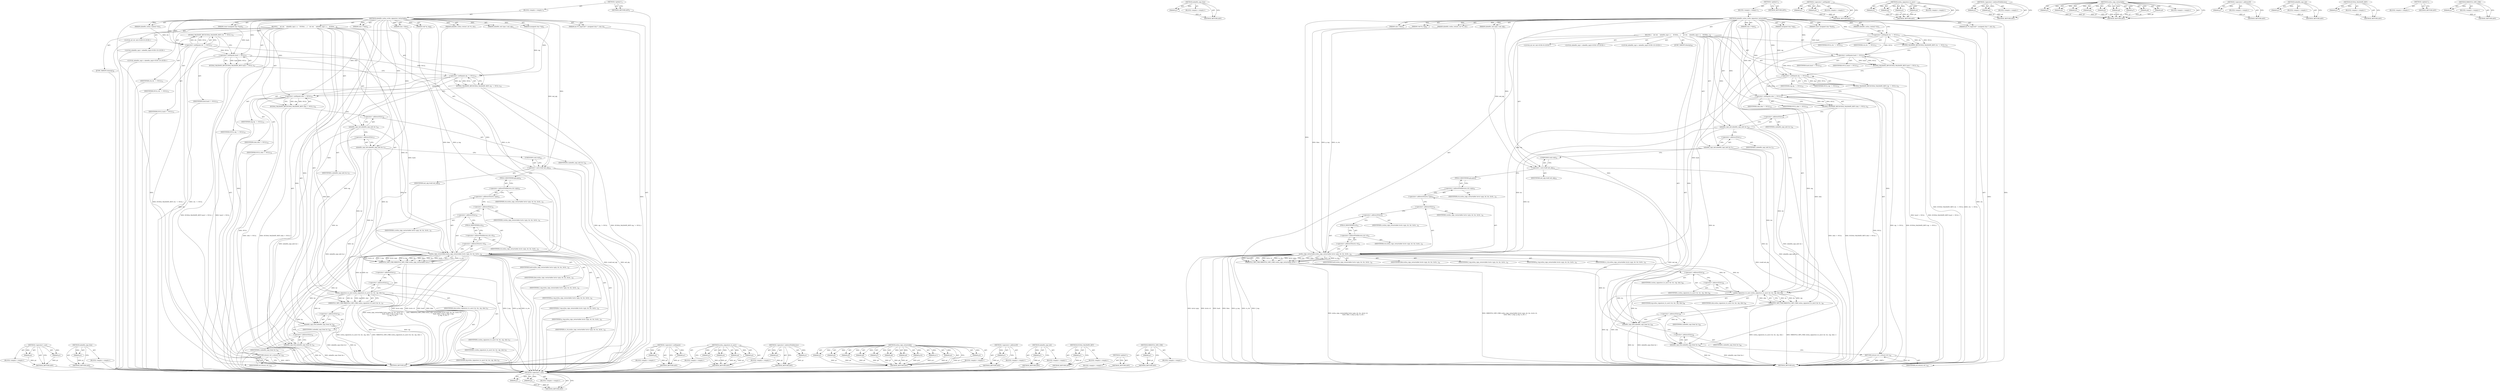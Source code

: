 digraph "MBEDTLS_MPI_CHK" {
vulnerable_133 [label=<(METHOD,&lt;operator&gt;.cast)>];
vulnerable_134 [label=<(PARAM,p1)>];
vulnerable_135 [label=<(PARAM,p2)>];
vulnerable_136 [label=<(BLOCK,&lt;empty&gt;,&lt;empty&gt;)>];
vulnerable_137 [label=<(METHOD_RETURN,ANY)>];
vulnerable_166 [label=<(METHOD,mbedtls_mpi_free)>];
vulnerable_167 [label=<(PARAM,p1)>];
vulnerable_168 [label=<(BLOCK,&lt;empty&gt;,&lt;empty&gt;)>];
vulnerable_169 [label=<(METHOD_RETURN,ANY)>];
vulnerable_6 [label=<(METHOD,&lt;global&gt;)<SUB>1</SUB>>];
vulnerable_7 [label=<(BLOCK,&lt;empty&gt;,&lt;empty&gt;)<SUB>1</SUB>>];
vulnerable_8 [label=<(METHOD,mbedtls_ecdsa_write_signature_restartable)<SUB>1</SUB>>];
vulnerable_9 [label=<(PARAM,mbedtls_ecdsa_context *ctx)<SUB>1</SUB>>];
vulnerable_10 [label=<(PARAM,mbedtls_md_type_t md_alg)<SUB>2</SUB>>];
vulnerable_11 [label=<(PARAM,const unsigned char *hash)<SUB>3</SUB>>];
vulnerable_12 [label=<(PARAM,size_t hlen)<SUB>3</SUB>>];
vulnerable_13 [label=<(PARAM,unsigned char *sig)<SUB>4</SUB>>];
vulnerable_14 [label=<(PARAM,size_t *slen)<SUB>4</SUB>>];
vulnerable_15 [label=<(PARAM,int (*f_rng)(void *, unsigned char *, size_t))<SUB>5</SUB>>];
vulnerable_16 [label=<(PARAM,void *p_rng)<SUB>6</SUB>>];
vulnerable_17 [label=<(PARAM,mbedtls_ecdsa_restart_ctx *rs_ctx)<SUB>7</SUB>>];
vulnerable_18 [label=<(BLOCK,{
    int ret;
    mbedtls_mpi r, s;
    ECDSA_...,{
    int ret;
    mbedtls_mpi r, s;
    ECDSA_...)<SUB>8</SUB>>];
vulnerable_19 [label="<(LOCAL,int ret: int)<SUB>9</SUB>>"];
vulnerable_20 [label="<(LOCAL,mbedtls_mpi r: mbedtls_mpi)<SUB>10</SUB>>"];
vulnerable_21 [label="<(LOCAL,mbedtls_mpi s: mbedtls_mpi)<SUB>10</SUB>>"];
vulnerable_22 [label=<(ECDSA_VALIDATE_RET,ECDSA_VALIDATE_RET( ctx  != NULL ))<SUB>11</SUB>>];
vulnerable_23 [label=<(&lt;operator&gt;.notEquals,ctx  != NULL)<SUB>11</SUB>>];
vulnerable_24 [label=<(IDENTIFIER,ctx,ctx  != NULL)<SUB>11</SUB>>];
vulnerable_25 [label=<(IDENTIFIER,NULL,ctx  != NULL)<SUB>11</SUB>>];
vulnerable_26 [label=<(ECDSA_VALIDATE_RET,ECDSA_VALIDATE_RET( hash != NULL ))<SUB>12</SUB>>];
vulnerable_27 [label=<(&lt;operator&gt;.notEquals,hash != NULL)<SUB>12</SUB>>];
vulnerable_28 [label=<(IDENTIFIER,hash,hash != NULL)<SUB>12</SUB>>];
vulnerable_29 [label=<(IDENTIFIER,NULL,hash != NULL)<SUB>12</SUB>>];
vulnerable_30 [label=<(ECDSA_VALIDATE_RET,ECDSA_VALIDATE_RET( sig  != NULL ))<SUB>13</SUB>>];
vulnerable_31 [label=<(&lt;operator&gt;.notEquals,sig  != NULL)<SUB>13</SUB>>];
vulnerable_32 [label=<(IDENTIFIER,sig,sig  != NULL)<SUB>13</SUB>>];
vulnerable_33 [label=<(IDENTIFIER,NULL,sig  != NULL)<SUB>13</SUB>>];
vulnerable_34 [label=<(ECDSA_VALIDATE_RET,ECDSA_VALIDATE_RET( slen != NULL ))<SUB>14</SUB>>];
vulnerable_35 [label=<(&lt;operator&gt;.notEquals,slen != NULL)<SUB>14</SUB>>];
vulnerable_36 [label=<(IDENTIFIER,slen,slen != NULL)<SUB>14</SUB>>];
vulnerable_37 [label=<(IDENTIFIER,NULL,slen != NULL)<SUB>14</SUB>>];
vulnerable_38 [label=<(mbedtls_mpi_init,mbedtls_mpi_init( &amp;r ))<SUB>16</SUB>>];
vulnerable_39 [label=<(&lt;operator&gt;.addressOf,&amp;r)<SUB>16</SUB>>];
vulnerable_40 [label=<(IDENTIFIER,r,mbedtls_mpi_init( &amp;r ))<SUB>16</SUB>>];
vulnerable_41 [label=<(mbedtls_mpi_init,mbedtls_mpi_init( &amp;s ))<SUB>17</SUB>>];
vulnerable_42 [label=<(&lt;operator&gt;.addressOf,&amp;s)<SUB>17</SUB>>];
vulnerable_43 [label=<(IDENTIFIER,s,mbedtls_mpi_init( &amp;s ))<SUB>17</SUB>>];
vulnerable_44 [label=<(&lt;operator&gt;.cast,(void) md_alg)<SUB>25</SUB>>];
vulnerable_45 [label=<(UNKNOWN,void,void)<SUB>25</SUB>>];
vulnerable_46 [label=<(IDENTIFIER,md_alg,(void) md_alg)<SUB>25</SUB>>];
vulnerable_47 [label=<(MBEDTLS_MPI_CHK,MBEDTLS_MPI_CHK( ecdsa_sign_restartable( &amp;ctx-&gt;...)<SUB>31</SUB>>];
vulnerable_48 [label=<(ecdsa_sign_restartable,ecdsa_sign_restartable( &amp;ctx-&gt;grp, &amp;r, &amp;s, &amp;ctx...)<SUB>31</SUB>>];
vulnerable_49 [label=<(&lt;operator&gt;.addressOf,&amp;ctx-&gt;grp)<SUB>31</SUB>>];
vulnerable_50 [label=<(&lt;operator&gt;.indirectFieldAccess,ctx-&gt;grp)<SUB>31</SUB>>];
vulnerable_51 [label=<(IDENTIFIER,ctx,ecdsa_sign_restartable( &amp;ctx-&gt;grp, &amp;r, &amp;s, &amp;ctx...)<SUB>31</SUB>>];
vulnerable_52 [label=<(FIELD_IDENTIFIER,grp,grp)<SUB>31</SUB>>];
vulnerable_53 [label=<(&lt;operator&gt;.addressOf,&amp;r)<SUB>31</SUB>>];
vulnerable_54 [label=<(IDENTIFIER,r,ecdsa_sign_restartable( &amp;ctx-&gt;grp, &amp;r, &amp;s, &amp;ctx...)<SUB>31</SUB>>];
vulnerable_55 [label=<(&lt;operator&gt;.addressOf,&amp;s)<SUB>31</SUB>>];
vulnerable_56 [label=<(IDENTIFIER,s,ecdsa_sign_restartable( &amp;ctx-&gt;grp, &amp;r, &amp;s, &amp;ctx...)<SUB>31</SUB>>];
vulnerable_57 [label=<(&lt;operator&gt;.addressOf,&amp;ctx-&gt;d)<SUB>31</SUB>>];
vulnerable_58 [label=<(&lt;operator&gt;.indirectFieldAccess,ctx-&gt;d)<SUB>31</SUB>>];
vulnerable_59 [label=<(IDENTIFIER,ctx,ecdsa_sign_restartable( &amp;ctx-&gt;grp, &amp;r, &amp;s, &amp;ctx...)<SUB>31</SUB>>];
vulnerable_60 [label=<(FIELD_IDENTIFIER,d,d)<SUB>31</SUB>>];
vulnerable_61 [label=<(IDENTIFIER,hash,ecdsa_sign_restartable( &amp;ctx-&gt;grp, &amp;r, &amp;s, &amp;ctx...)<SUB>32</SUB>>];
vulnerable_62 [label=<(IDENTIFIER,hlen,ecdsa_sign_restartable( &amp;ctx-&gt;grp, &amp;r, &amp;s, &amp;ctx...)<SUB>32</SUB>>];
vulnerable_63 [label=<(IDENTIFIER,f_rng,ecdsa_sign_restartable( &amp;ctx-&gt;grp, &amp;r, &amp;s, &amp;ctx...)<SUB>32</SUB>>];
vulnerable_64 [label=<(IDENTIFIER,p_rng,ecdsa_sign_restartable( &amp;ctx-&gt;grp, &amp;r, &amp;s, &amp;ctx...)<SUB>32</SUB>>];
vulnerable_65 [label=<(IDENTIFIER,rs_ctx,ecdsa_sign_restartable( &amp;ctx-&gt;grp, &amp;r, &amp;s, &amp;ctx...)<SUB>32</SUB>>];
vulnerable_66 [label=<(MBEDTLS_MPI_CHK,MBEDTLS_MPI_CHK( ecdsa_signature_to_asn1( &amp;r, &amp;...)<SUB>36</SUB>>];
vulnerable_67 [label=<(ecdsa_signature_to_asn1,ecdsa_signature_to_asn1( &amp;r, &amp;s, sig, slen ))<SUB>36</SUB>>];
vulnerable_68 [label=<(&lt;operator&gt;.addressOf,&amp;r)<SUB>36</SUB>>];
vulnerable_69 [label=<(IDENTIFIER,r,ecdsa_signature_to_asn1( &amp;r, &amp;s, sig, slen ))<SUB>36</SUB>>];
vulnerable_70 [label=<(&lt;operator&gt;.addressOf,&amp;s)<SUB>36</SUB>>];
vulnerable_71 [label=<(IDENTIFIER,s,ecdsa_signature_to_asn1( &amp;r, &amp;s, sig, slen ))<SUB>36</SUB>>];
vulnerable_72 [label=<(IDENTIFIER,sig,ecdsa_signature_to_asn1( &amp;r, &amp;s, sig, slen ))<SUB>36</SUB>>];
vulnerable_73 [label=<(IDENTIFIER,slen,ecdsa_signature_to_asn1( &amp;r, &amp;s, sig, slen ))<SUB>36</SUB>>];
vulnerable_74 [label=<(JUMP_TARGET,cleanup)<SUB>38</SUB>>];
vulnerable_75 [label=<(mbedtls_mpi_free,mbedtls_mpi_free( &amp;r ))<SUB>39</SUB>>];
vulnerable_76 [label=<(&lt;operator&gt;.addressOf,&amp;r)<SUB>39</SUB>>];
vulnerable_77 [label=<(IDENTIFIER,r,mbedtls_mpi_free( &amp;r ))<SUB>39</SUB>>];
vulnerable_78 [label=<(mbedtls_mpi_free,mbedtls_mpi_free( &amp;s ))<SUB>40</SUB>>];
vulnerable_79 [label=<(&lt;operator&gt;.addressOf,&amp;s)<SUB>40</SUB>>];
vulnerable_80 [label=<(IDENTIFIER,s,mbedtls_mpi_free( &amp;s ))<SUB>40</SUB>>];
vulnerable_81 [label=<(RETURN,return( ret );,return( ret );)<SUB>42</SUB>>];
vulnerable_82 [label=<(IDENTIFIER,ret,return( ret );)<SUB>42</SUB>>];
vulnerable_83 [label=<(METHOD_RETURN,int)<SUB>1</SUB>>];
vulnerable_85 [label=<(METHOD_RETURN,ANY)<SUB>1</SUB>>];
vulnerable_120 [label=<(METHOD,&lt;operator&gt;.notEquals)>];
vulnerable_121 [label=<(PARAM,p1)>];
vulnerable_122 [label=<(PARAM,p2)>];
vulnerable_123 [label=<(BLOCK,&lt;empty&gt;,&lt;empty&gt;)>];
vulnerable_124 [label=<(METHOD_RETURN,ANY)>];
vulnerable_159 [label=<(METHOD,ecdsa_signature_to_asn1)>];
vulnerable_160 [label=<(PARAM,p1)>];
vulnerable_161 [label=<(PARAM,p2)>];
vulnerable_162 [label=<(PARAM,p3)>];
vulnerable_163 [label=<(PARAM,p4)>];
vulnerable_164 [label=<(BLOCK,&lt;empty&gt;,&lt;empty&gt;)>];
vulnerable_165 [label=<(METHOD_RETURN,ANY)>];
vulnerable_154 [label=<(METHOD,&lt;operator&gt;.indirectFieldAccess)>];
vulnerable_155 [label=<(PARAM,p1)>];
vulnerable_156 [label=<(PARAM,p2)>];
vulnerable_157 [label=<(BLOCK,&lt;empty&gt;,&lt;empty&gt;)>];
vulnerable_158 [label=<(METHOD_RETURN,ANY)>];
vulnerable_142 [label=<(METHOD,ecdsa_sign_restartable)>];
vulnerable_143 [label=<(PARAM,p1)>];
vulnerable_144 [label=<(PARAM,p2)>];
vulnerable_145 [label=<(PARAM,p3)>];
vulnerable_146 [label=<(PARAM,p4)>];
vulnerable_147 [label=<(PARAM,p5)>];
vulnerable_148 [label=<(PARAM,p6)>];
vulnerable_149 [label=<(PARAM,p7)>];
vulnerable_150 [label=<(PARAM,p8)>];
vulnerable_151 [label=<(PARAM,p9)>];
vulnerable_152 [label=<(BLOCK,&lt;empty&gt;,&lt;empty&gt;)>];
vulnerable_153 [label=<(METHOD_RETURN,ANY)>];
vulnerable_129 [label=<(METHOD,&lt;operator&gt;.addressOf)>];
vulnerable_130 [label=<(PARAM,p1)>];
vulnerable_131 [label=<(BLOCK,&lt;empty&gt;,&lt;empty&gt;)>];
vulnerable_132 [label=<(METHOD_RETURN,ANY)>];
vulnerable_125 [label=<(METHOD,mbedtls_mpi_init)>];
vulnerable_126 [label=<(PARAM,p1)>];
vulnerable_127 [label=<(BLOCK,&lt;empty&gt;,&lt;empty&gt;)>];
vulnerable_128 [label=<(METHOD_RETURN,ANY)>];
vulnerable_116 [label=<(METHOD,ECDSA_VALIDATE_RET)>];
vulnerable_117 [label=<(PARAM,p1)>];
vulnerable_118 [label=<(BLOCK,&lt;empty&gt;,&lt;empty&gt;)>];
vulnerable_119 [label=<(METHOD_RETURN,ANY)>];
vulnerable_110 [label=<(METHOD,&lt;global&gt;)<SUB>1</SUB>>];
vulnerable_111 [label=<(BLOCK,&lt;empty&gt;,&lt;empty&gt;)>];
vulnerable_112 [label=<(METHOD_RETURN,ANY)>];
vulnerable_138 [label=<(METHOD,MBEDTLS_MPI_CHK)>];
vulnerable_139 [label=<(PARAM,p1)>];
vulnerable_140 [label=<(BLOCK,&lt;empty&gt;,&lt;empty&gt;)>];
vulnerable_141 [label=<(METHOD_RETURN,ANY)>];
fixed_135 [label=<(METHOD,&lt;operator&gt;.cast)>];
fixed_136 [label=<(PARAM,p1)>];
fixed_137 [label=<(PARAM,p2)>];
fixed_138 [label=<(BLOCK,&lt;empty&gt;,&lt;empty&gt;)>];
fixed_139 [label=<(METHOD_RETURN,ANY)>];
fixed_170 [label=<(METHOD,mbedtls_mpi_free)>];
fixed_171 [label=<(PARAM,p1)>];
fixed_172 [label=<(BLOCK,&lt;empty&gt;,&lt;empty&gt;)>];
fixed_173 [label=<(METHOD_RETURN,ANY)>];
fixed_6 [label=<(METHOD,&lt;global&gt;)<SUB>1</SUB>>];
fixed_7 [label=<(BLOCK,&lt;empty&gt;,&lt;empty&gt;)<SUB>1</SUB>>];
fixed_8 [label=<(METHOD,mbedtls_ecdsa_write_signature_restartable)<SUB>1</SUB>>];
fixed_9 [label=<(PARAM,mbedtls_ecdsa_context *ctx)<SUB>1</SUB>>];
fixed_10 [label=<(PARAM,mbedtls_md_type_t md_alg)<SUB>2</SUB>>];
fixed_11 [label=<(PARAM,const unsigned char *hash)<SUB>3</SUB>>];
fixed_12 [label=<(PARAM,size_t hlen)<SUB>3</SUB>>];
fixed_13 [label=<(PARAM,unsigned char *sig)<SUB>4</SUB>>];
fixed_14 [label=<(PARAM,size_t *slen)<SUB>4</SUB>>];
fixed_15 [label=<(PARAM,int (*f_rng)(void *, unsigned char *, size_t))<SUB>5</SUB>>];
fixed_16 [label=<(PARAM,void *p_rng)<SUB>6</SUB>>];
fixed_17 [label=<(PARAM,mbedtls_ecdsa_restart_ctx *rs_ctx)<SUB>7</SUB>>];
fixed_18 [label=<(BLOCK,{
    int ret;
    mbedtls_mpi r, s;
    ECDSA_...,{
    int ret;
    mbedtls_mpi r, s;
    ECDSA_...)<SUB>8</SUB>>];
fixed_19 [label="<(LOCAL,int ret: int)<SUB>9</SUB>>"];
fixed_20 [label="<(LOCAL,mbedtls_mpi r: mbedtls_mpi)<SUB>10</SUB>>"];
fixed_21 [label="<(LOCAL,mbedtls_mpi s: mbedtls_mpi)<SUB>10</SUB>>"];
fixed_22 [label=<(ECDSA_VALIDATE_RET,ECDSA_VALIDATE_RET( ctx  != NULL ))<SUB>11</SUB>>];
fixed_23 [label=<(&lt;operator&gt;.notEquals,ctx  != NULL)<SUB>11</SUB>>];
fixed_24 [label=<(IDENTIFIER,ctx,ctx  != NULL)<SUB>11</SUB>>];
fixed_25 [label=<(IDENTIFIER,NULL,ctx  != NULL)<SUB>11</SUB>>];
fixed_26 [label=<(ECDSA_VALIDATE_RET,ECDSA_VALIDATE_RET( hash != NULL ))<SUB>12</SUB>>];
fixed_27 [label=<(&lt;operator&gt;.notEquals,hash != NULL)<SUB>12</SUB>>];
fixed_28 [label=<(IDENTIFIER,hash,hash != NULL)<SUB>12</SUB>>];
fixed_29 [label=<(IDENTIFIER,NULL,hash != NULL)<SUB>12</SUB>>];
fixed_30 [label=<(ECDSA_VALIDATE_RET,ECDSA_VALIDATE_RET( sig  != NULL ))<SUB>13</SUB>>];
fixed_31 [label=<(&lt;operator&gt;.notEquals,sig  != NULL)<SUB>13</SUB>>];
fixed_32 [label=<(IDENTIFIER,sig,sig  != NULL)<SUB>13</SUB>>];
fixed_33 [label=<(IDENTIFIER,NULL,sig  != NULL)<SUB>13</SUB>>];
fixed_34 [label=<(ECDSA_VALIDATE_RET,ECDSA_VALIDATE_RET( slen != NULL ))<SUB>14</SUB>>];
fixed_35 [label=<(&lt;operator&gt;.notEquals,slen != NULL)<SUB>14</SUB>>];
fixed_36 [label=<(IDENTIFIER,slen,slen != NULL)<SUB>14</SUB>>];
fixed_37 [label=<(IDENTIFIER,NULL,slen != NULL)<SUB>14</SUB>>];
fixed_38 [label=<(mbedtls_mpi_init,mbedtls_mpi_init( &amp;r ))<SUB>16</SUB>>];
fixed_39 [label=<(&lt;operator&gt;.addressOf,&amp;r)<SUB>16</SUB>>];
fixed_40 [label=<(IDENTIFIER,r,mbedtls_mpi_init( &amp;r ))<SUB>16</SUB>>];
fixed_41 [label=<(mbedtls_mpi_init,mbedtls_mpi_init( &amp;s ))<SUB>17</SUB>>];
fixed_42 [label=<(&lt;operator&gt;.addressOf,&amp;s)<SUB>17</SUB>>];
fixed_43 [label=<(IDENTIFIER,s,mbedtls_mpi_init( &amp;s ))<SUB>17</SUB>>];
fixed_44 [label=<(&lt;operator&gt;.cast,(void) md_alg)<SUB>24</SUB>>];
fixed_45 [label=<(UNKNOWN,void,void)<SUB>24</SUB>>];
fixed_46 [label=<(IDENTIFIER,md_alg,(void) md_alg)<SUB>24</SUB>>];
fixed_47 [label=<(MBEDTLS_MPI_CHK,MBEDTLS_MPI_CHK( ecdsa_sign_restartable( &amp;ctx-&gt;...)<SUB>31</SUB>>];
fixed_48 [label=<(ecdsa_sign_restartable,ecdsa_sign_restartable( &amp;ctx-&gt;grp, &amp;r, &amp;s, &amp;ctx...)<SUB>31</SUB>>];
fixed_49 [label=<(&lt;operator&gt;.addressOf,&amp;ctx-&gt;grp)<SUB>31</SUB>>];
fixed_50 [label=<(&lt;operator&gt;.indirectFieldAccess,ctx-&gt;grp)<SUB>31</SUB>>];
fixed_51 [label=<(IDENTIFIER,ctx,ecdsa_sign_restartable( &amp;ctx-&gt;grp, &amp;r, &amp;s, &amp;ctx...)<SUB>31</SUB>>];
fixed_52 [label=<(FIELD_IDENTIFIER,grp,grp)<SUB>31</SUB>>];
fixed_53 [label=<(&lt;operator&gt;.addressOf,&amp;r)<SUB>31</SUB>>];
fixed_54 [label=<(IDENTIFIER,r,ecdsa_sign_restartable( &amp;ctx-&gt;grp, &amp;r, &amp;s, &amp;ctx...)<SUB>31</SUB>>];
fixed_55 [label=<(&lt;operator&gt;.addressOf,&amp;s)<SUB>31</SUB>>];
fixed_56 [label=<(IDENTIFIER,s,ecdsa_sign_restartable( &amp;ctx-&gt;grp, &amp;r, &amp;s, &amp;ctx...)<SUB>31</SUB>>];
fixed_57 [label=<(&lt;operator&gt;.addressOf,&amp;ctx-&gt;d)<SUB>31</SUB>>];
fixed_58 [label=<(&lt;operator&gt;.indirectFieldAccess,ctx-&gt;d)<SUB>31</SUB>>];
fixed_59 [label=<(IDENTIFIER,ctx,ecdsa_sign_restartable( &amp;ctx-&gt;grp, &amp;r, &amp;s, &amp;ctx...)<SUB>31</SUB>>];
fixed_60 [label=<(FIELD_IDENTIFIER,d,d)<SUB>31</SUB>>];
fixed_61 [label=<(IDENTIFIER,hash,ecdsa_sign_restartable( &amp;ctx-&gt;grp, &amp;r, &amp;s, &amp;ctx...)<SUB>32</SUB>>];
fixed_62 [label=<(IDENTIFIER,hlen,ecdsa_sign_restartable( &amp;ctx-&gt;grp, &amp;r, &amp;s, &amp;ctx...)<SUB>32</SUB>>];
fixed_63 [label=<(IDENTIFIER,f_rng,ecdsa_sign_restartable( &amp;ctx-&gt;grp, &amp;r, &amp;s, &amp;ctx...)<SUB>32</SUB>>];
fixed_64 [label=<(IDENTIFIER,p_rng,ecdsa_sign_restartable( &amp;ctx-&gt;grp, &amp;r, &amp;s, &amp;ctx...)<SUB>32</SUB>>];
fixed_65 [label=<(IDENTIFIER,f_rng,ecdsa_sign_restartable( &amp;ctx-&gt;grp, &amp;r, &amp;s, &amp;ctx...)<SUB>32</SUB>>];
fixed_66 [label=<(IDENTIFIER,p_rng,ecdsa_sign_restartable( &amp;ctx-&gt;grp, &amp;r, &amp;s, &amp;ctx...)<SUB>33</SUB>>];
fixed_67 [label=<(IDENTIFIER,rs_ctx,ecdsa_sign_restartable( &amp;ctx-&gt;grp, &amp;r, &amp;s, &amp;ctx...)<SUB>33</SUB>>];
fixed_68 [label=<(MBEDTLS_MPI_CHK,MBEDTLS_MPI_CHK( ecdsa_signature_to_asn1( &amp;r, &amp;...)<SUB>37</SUB>>];
fixed_69 [label=<(ecdsa_signature_to_asn1,ecdsa_signature_to_asn1( &amp;r, &amp;s, sig, slen ))<SUB>37</SUB>>];
fixed_70 [label=<(&lt;operator&gt;.addressOf,&amp;r)<SUB>37</SUB>>];
fixed_71 [label=<(IDENTIFIER,r,ecdsa_signature_to_asn1( &amp;r, &amp;s, sig, slen ))<SUB>37</SUB>>];
fixed_72 [label=<(&lt;operator&gt;.addressOf,&amp;s)<SUB>37</SUB>>];
fixed_73 [label=<(IDENTIFIER,s,ecdsa_signature_to_asn1( &amp;r, &amp;s, sig, slen ))<SUB>37</SUB>>];
fixed_74 [label=<(IDENTIFIER,sig,ecdsa_signature_to_asn1( &amp;r, &amp;s, sig, slen ))<SUB>37</SUB>>];
fixed_75 [label=<(IDENTIFIER,slen,ecdsa_signature_to_asn1( &amp;r, &amp;s, sig, slen ))<SUB>37</SUB>>];
fixed_76 [label=<(JUMP_TARGET,cleanup)<SUB>39</SUB>>];
fixed_77 [label=<(mbedtls_mpi_free,mbedtls_mpi_free( &amp;r ))<SUB>40</SUB>>];
fixed_78 [label=<(&lt;operator&gt;.addressOf,&amp;r)<SUB>40</SUB>>];
fixed_79 [label=<(IDENTIFIER,r,mbedtls_mpi_free( &amp;r ))<SUB>40</SUB>>];
fixed_80 [label=<(mbedtls_mpi_free,mbedtls_mpi_free( &amp;s ))<SUB>41</SUB>>];
fixed_81 [label=<(&lt;operator&gt;.addressOf,&amp;s)<SUB>41</SUB>>];
fixed_82 [label=<(IDENTIFIER,s,mbedtls_mpi_free( &amp;s ))<SUB>41</SUB>>];
fixed_83 [label=<(RETURN,return( ret );,return( ret );)<SUB>43</SUB>>];
fixed_84 [label=<(IDENTIFIER,ret,return( ret );)<SUB>43</SUB>>];
fixed_85 [label=<(METHOD_RETURN,int)<SUB>1</SUB>>];
fixed_87 [label=<(METHOD_RETURN,ANY)<SUB>1</SUB>>];
fixed_122 [label=<(METHOD,&lt;operator&gt;.notEquals)>];
fixed_123 [label=<(PARAM,p1)>];
fixed_124 [label=<(PARAM,p2)>];
fixed_125 [label=<(BLOCK,&lt;empty&gt;,&lt;empty&gt;)>];
fixed_126 [label=<(METHOD_RETURN,ANY)>];
fixed_163 [label=<(METHOD,ecdsa_signature_to_asn1)>];
fixed_164 [label=<(PARAM,p1)>];
fixed_165 [label=<(PARAM,p2)>];
fixed_166 [label=<(PARAM,p3)>];
fixed_167 [label=<(PARAM,p4)>];
fixed_168 [label=<(BLOCK,&lt;empty&gt;,&lt;empty&gt;)>];
fixed_169 [label=<(METHOD_RETURN,ANY)>];
fixed_158 [label=<(METHOD,&lt;operator&gt;.indirectFieldAccess)>];
fixed_159 [label=<(PARAM,p1)>];
fixed_160 [label=<(PARAM,p2)>];
fixed_161 [label=<(BLOCK,&lt;empty&gt;,&lt;empty&gt;)>];
fixed_162 [label=<(METHOD_RETURN,ANY)>];
fixed_144 [label=<(METHOD,ecdsa_sign_restartable)>];
fixed_145 [label=<(PARAM,p1)>];
fixed_146 [label=<(PARAM,p2)>];
fixed_147 [label=<(PARAM,p3)>];
fixed_148 [label=<(PARAM,p4)>];
fixed_149 [label=<(PARAM,p5)>];
fixed_150 [label=<(PARAM,p6)>];
fixed_151 [label=<(PARAM,p7)>];
fixed_152 [label=<(PARAM,p8)>];
fixed_153 [label=<(PARAM,p9)>];
fixed_154 [label=<(PARAM,p10)>];
fixed_155 [label=<(PARAM,p11)>];
fixed_156 [label=<(BLOCK,&lt;empty&gt;,&lt;empty&gt;)>];
fixed_157 [label=<(METHOD_RETURN,ANY)>];
fixed_131 [label=<(METHOD,&lt;operator&gt;.addressOf)>];
fixed_132 [label=<(PARAM,p1)>];
fixed_133 [label=<(BLOCK,&lt;empty&gt;,&lt;empty&gt;)>];
fixed_134 [label=<(METHOD_RETURN,ANY)>];
fixed_127 [label=<(METHOD,mbedtls_mpi_init)>];
fixed_128 [label=<(PARAM,p1)>];
fixed_129 [label=<(BLOCK,&lt;empty&gt;,&lt;empty&gt;)>];
fixed_130 [label=<(METHOD_RETURN,ANY)>];
fixed_118 [label=<(METHOD,ECDSA_VALIDATE_RET)>];
fixed_119 [label=<(PARAM,p1)>];
fixed_120 [label=<(BLOCK,&lt;empty&gt;,&lt;empty&gt;)>];
fixed_121 [label=<(METHOD_RETURN,ANY)>];
fixed_112 [label=<(METHOD,&lt;global&gt;)<SUB>1</SUB>>];
fixed_113 [label=<(BLOCK,&lt;empty&gt;,&lt;empty&gt;)>];
fixed_114 [label=<(METHOD_RETURN,ANY)>];
fixed_140 [label=<(METHOD,MBEDTLS_MPI_CHK)>];
fixed_141 [label=<(PARAM,p1)>];
fixed_142 [label=<(BLOCK,&lt;empty&gt;,&lt;empty&gt;)>];
fixed_143 [label=<(METHOD_RETURN,ANY)>];
vulnerable_133 -> vulnerable_134  [key=0, label="AST: "];
vulnerable_133 -> vulnerable_134  [key=1, label="DDG: "];
vulnerable_133 -> vulnerable_136  [key=0, label="AST: "];
vulnerable_133 -> vulnerable_135  [key=0, label="AST: "];
vulnerable_133 -> vulnerable_135  [key=1, label="DDG: "];
vulnerable_133 -> vulnerable_137  [key=0, label="AST: "];
vulnerable_133 -> vulnerable_137  [key=1, label="CFG: "];
vulnerable_134 -> vulnerable_137  [key=0, label="DDG: p1"];
vulnerable_135 -> vulnerable_137  [key=0, label="DDG: p2"];
vulnerable_166 -> vulnerable_167  [key=0, label="AST: "];
vulnerable_166 -> vulnerable_167  [key=1, label="DDG: "];
vulnerable_166 -> vulnerable_168  [key=0, label="AST: "];
vulnerable_166 -> vulnerable_169  [key=0, label="AST: "];
vulnerable_166 -> vulnerable_169  [key=1, label="CFG: "];
vulnerable_167 -> vulnerable_169  [key=0, label="DDG: p1"];
vulnerable_6 -> vulnerable_7  [key=0, label="AST: "];
vulnerable_6 -> vulnerable_85  [key=0, label="AST: "];
vulnerable_6 -> vulnerable_85  [key=1, label="CFG: "];
vulnerable_7 -> vulnerable_8  [key=0, label="AST: "];
vulnerable_8 -> vulnerable_9  [key=0, label="AST: "];
vulnerable_8 -> vulnerable_9  [key=1, label="DDG: "];
vulnerable_8 -> vulnerable_10  [key=0, label="AST: "];
vulnerable_8 -> vulnerable_10  [key=1, label="DDG: "];
vulnerable_8 -> vulnerable_11  [key=0, label="AST: "];
vulnerable_8 -> vulnerable_11  [key=1, label="DDG: "];
vulnerable_8 -> vulnerable_12  [key=0, label="AST: "];
vulnerable_8 -> vulnerable_12  [key=1, label="DDG: "];
vulnerable_8 -> vulnerable_13  [key=0, label="AST: "];
vulnerable_8 -> vulnerable_13  [key=1, label="DDG: "];
vulnerable_8 -> vulnerable_14  [key=0, label="AST: "];
vulnerable_8 -> vulnerable_14  [key=1, label="DDG: "];
vulnerable_8 -> vulnerable_15  [key=0, label="AST: "];
vulnerable_8 -> vulnerable_15  [key=1, label="DDG: "];
vulnerable_8 -> vulnerable_16  [key=0, label="AST: "];
vulnerable_8 -> vulnerable_16  [key=1, label="DDG: "];
vulnerable_8 -> vulnerable_17  [key=0, label="AST: "];
vulnerable_8 -> vulnerable_17  [key=1, label="DDG: "];
vulnerable_8 -> vulnerable_18  [key=0, label="AST: "];
vulnerable_8 -> vulnerable_83  [key=0, label="AST: "];
vulnerable_8 -> vulnerable_23  [key=0, label="CFG: "];
vulnerable_8 -> vulnerable_23  [key=1, label="DDG: "];
vulnerable_8 -> vulnerable_44  [key=0, label="DDG: "];
vulnerable_8 -> vulnerable_81  [key=0, label="DDG: "];
vulnerable_8 -> vulnerable_38  [key=0, label="DDG: "];
vulnerable_8 -> vulnerable_41  [key=0, label="DDG: "];
vulnerable_8 -> vulnerable_75  [key=0, label="DDG: "];
vulnerable_8 -> vulnerable_78  [key=0, label="DDG: "];
vulnerable_8 -> vulnerable_82  [key=0, label="DDG: "];
vulnerable_8 -> vulnerable_27  [key=0, label="DDG: "];
vulnerable_8 -> vulnerable_31  [key=0, label="DDG: "];
vulnerable_8 -> vulnerable_35  [key=0, label="DDG: "];
vulnerable_8 -> vulnerable_48  [key=0, label="DDG: "];
vulnerable_8 -> vulnerable_67  [key=0, label="DDG: "];
vulnerable_9 -> vulnerable_23  [key=0, label="DDG: ctx"];
vulnerable_10 -> vulnerable_44  [key=0, label="DDG: md_alg"];
vulnerable_11 -> vulnerable_27  [key=0, label="DDG: hash"];
vulnerable_12 -> vulnerable_48  [key=0, label="DDG: hlen"];
vulnerable_13 -> vulnerable_31  [key=0, label="DDG: sig"];
vulnerable_14 -> vulnerable_35  [key=0, label="DDG: slen"];
vulnerable_15 -> vulnerable_83  [key=0, label="DDG: "];
vulnerable_16 -> vulnerable_48  [key=0, label="DDG: p_rng"];
vulnerable_17 -> vulnerable_48  [key=0, label="DDG: rs_ctx"];
vulnerable_18 -> vulnerable_19  [key=0, label="AST: "];
vulnerable_18 -> vulnerable_20  [key=0, label="AST: "];
vulnerable_18 -> vulnerable_21  [key=0, label="AST: "];
vulnerable_18 -> vulnerable_22  [key=0, label="AST: "];
vulnerable_18 -> vulnerable_26  [key=0, label="AST: "];
vulnerable_18 -> vulnerable_30  [key=0, label="AST: "];
vulnerable_18 -> vulnerable_34  [key=0, label="AST: "];
vulnerable_18 -> vulnerable_38  [key=0, label="AST: "];
vulnerable_18 -> vulnerable_41  [key=0, label="AST: "];
vulnerable_18 -> vulnerable_44  [key=0, label="AST: "];
vulnerable_18 -> vulnerable_47  [key=0, label="AST: "];
vulnerable_18 -> vulnerable_66  [key=0, label="AST: "];
vulnerable_18 -> vulnerable_74  [key=0, label="AST: "];
vulnerable_18 -> vulnerable_75  [key=0, label="AST: "];
vulnerable_18 -> vulnerable_78  [key=0, label="AST: "];
vulnerable_18 -> vulnerable_81  [key=0, label="AST: "];
vulnerable_22 -> vulnerable_23  [key=0, label="AST: "];
vulnerable_22 -> vulnerable_27  [key=0, label="CFG: "];
vulnerable_22 -> vulnerable_83  [key=0, label="DDG: ctx  != NULL"];
vulnerable_22 -> vulnerable_83  [key=1, label="DDG: ECDSA_VALIDATE_RET( ctx  != NULL )"];
vulnerable_23 -> vulnerable_24  [key=0, label="AST: "];
vulnerable_23 -> vulnerable_25  [key=0, label="AST: "];
vulnerable_23 -> vulnerable_22  [key=0, label="CFG: "];
vulnerable_23 -> vulnerable_22  [key=1, label="DDG: ctx"];
vulnerable_23 -> vulnerable_22  [key=2, label="DDG: NULL"];
vulnerable_23 -> vulnerable_83  [key=0, label="DDG: ctx"];
vulnerable_23 -> vulnerable_27  [key=0, label="DDG: NULL"];
vulnerable_23 -> vulnerable_48  [key=0, label="DDG: ctx"];
vulnerable_26 -> vulnerable_27  [key=0, label="AST: "];
vulnerable_26 -> vulnerable_31  [key=0, label="CFG: "];
vulnerable_26 -> vulnerable_83  [key=0, label="DDG: hash != NULL"];
vulnerable_26 -> vulnerable_83  [key=1, label="DDG: ECDSA_VALIDATE_RET( hash != NULL )"];
vulnerable_27 -> vulnerable_28  [key=0, label="AST: "];
vulnerable_27 -> vulnerable_29  [key=0, label="AST: "];
vulnerable_27 -> vulnerable_26  [key=0, label="CFG: "];
vulnerable_27 -> vulnerable_26  [key=1, label="DDG: hash"];
vulnerable_27 -> vulnerable_26  [key=2, label="DDG: NULL"];
vulnerable_27 -> vulnerable_31  [key=0, label="DDG: NULL"];
vulnerable_27 -> vulnerable_48  [key=0, label="DDG: hash"];
vulnerable_30 -> vulnerable_31  [key=0, label="AST: "];
vulnerable_30 -> vulnerable_35  [key=0, label="CFG: "];
vulnerable_30 -> vulnerable_83  [key=0, label="DDG: sig  != NULL"];
vulnerable_30 -> vulnerable_83  [key=1, label="DDG: ECDSA_VALIDATE_RET( sig  != NULL )"];
vulnerable_31 -> vulnerable_32  [key=0, label="AST: "];
vulnerable_31 -> vulnerable_33  [key=0, label="AST: "];
vulnerable_31 -> vulnerable_30  [key=0, label="CFG: "];
vulnerable_31 -> vulnerable_30  [key=1, label="DDG: sig"];
vulnerable_31 -> vulnerable_30  [key=2, label="DDG: NULL"];
vulnerable_31 -> vulnerable_35  [key=0, label="DDG: NULL"];
vulnerable_31 -> vulnerable_67  [key=0, label="DDG: sig"];
vulnerable_34 -> vulnerable_35  [key=0, label="AST: "];
vulnerable_34 -> vulnerable_39  [key=0, label="CFG: "];
vulnerable_34 -> vulnerable_83  [key=0, label="DDG: slen != NULL"];
vulnerable_34 -> vulnerable_83  [key=1, label="DDG: ECDSA_VALIDATE_RET( slen != NULL )"];
vulnerable_35 -> vulnerable_36  [key=0, label="AST: "];
vulnerable_35 -> vulnerable_37  [key=0, label="AST: "];
vulnerable_35 -> vulnerable_34  [key=0, label="CFG: "];
vulnerable_35 -> vulnerable_34  [key=1, label="DDG: slen"];
vulnerable_35 -> vulnerable_34  [key=2, label="DDG: NULL"];
vulnerable_35 -> vulnerable_83  [key=0, label="DDG: NULL"];
vulnerable_35 -> vulnerable_67  [key=0, label="DDG: slen"];
vulnerable_38 -> vulnerable_39  [key=0, label="AST: "];
vulnerable_38 -> vulnerable_42  [key=0, label="CFG: "];
vulnerable_38 -> vulnerable_83  [key=0, label="DDG: mbedtls_mpi_init( &amp;r )"];
vulnerable_38 -> vulnerable_75  [key=0, label="DDG: &amp;r"];
vulnerable_38 -> vulnerable_48  [key=0, label="DDG: &amp;r"];
vulnerable_38 -> vulnerable_67  [key=0, label="DDG: &amp;r"];
vulnerable_39 -> vulnerable_40  [key=0, label="AST: "];
vulnerable_39 -> vulnerable_38  [key=0, label="CFG: "];
vulnerable_41 -> vulnerable_42  [key=0, label="AST: "];
vulnerable_41 -> vulnerable_45  [key=0, label="CFG: "];
vulnerable_41 -> vulnerable_83  [key=0, label="DDG: mbedtls_mpi_init( &amp;s )"];
vulnerable_41 -> vulnerable_78  [key=0, label="DDG: &amp;s"];
vulnerable_41 -> vulnerable_48  [key=0, label="DDG: &amp;s"];
vulnerable_41 -> vulnerable_67  [key=0, label="DDG: &amp;s"];
vulnerable_42 -> vulnerable_43  [key=0, label="AST: "];
vulnerable_42 -> vulnerable_41  [key=0, label="CFG: "];
vulnerable_44 -> vulnerable_45  [key=0, label="AST: "];
vulnerable_44 -> vulnerable_46  [key=0, label="AST: "];
vulnerable_44 -> vulnerable_52  [key=0, label="CFG: "];
vulnerable_44 -> vulnerable_83  [key=0, label="DDG: md_alg"];
vulnerable_44 -> vulnerable_83  [key=1, label="DDG: (void) md_alg"];
vulnerable_45 -> vulnerable_44  [key=0, label="CFG: "];
vulnerable_47 -> vulnerable_48  [key=0, label="AST: "];
vulnerable_47 -> vulnerable_68  [key=0, label="CFG: "];
vulnerable_47 -> vulnerable_83  [key=0, label="DDG: ecdsa_sign_restartable( &amp;ctx-&gt;grp, &amp;r, &amp;s, &amp;ctx-&gt;d,
                         hash, hlen, f_rng, p_rng, rs_ctx )"];
vulnerable_47 -> vulnerable_83  [key=1, label="DDG: MBEDTLS_MPI_CHK( ecdsa_sign_restartable( &amp;ctx-&gt;grp, &amp;r, &amp;s, &amp;ctx-&gt;d,
                         hash, hlen, f_rng, p_rng, rs_ctx ) )"];
vulnerable_48 -> vulnerable_49  [key=0, label="AST: "];
vulnerable_48 -> vulnerable_53  [key=0, label="AST: "];
vulnerable_48 -> vulnerable_55  [key=0, label="AST: "];
vulnerable_48 -> vulnerable_57  [key=0, label="AST: "];
vulnerable_48 -> vulnerable_61  [key=0, label="AST: "];
vulnerable_48 -> vulnerable_62  [key=0, label="AST: "];
vulnerable_48 -> vulnerable_63  [key=0, label="AST: "];
vulnerable_48 -> vulnerable_64  [key=0, label="AST: "];
vulnerable_48 -> vulnerable_65  [key=0, label="AST: "];
vulnerable_48 -> vulnerable_47  [key=0, label="CFG: "];
vulnerable_48 -> vulnerable_47  [key=1, label="DDG: &amp;ctx-&gt;d"];
vulnerable_48 -> vulnerable_47  [key=2, label="DDG: rs_ctx"];
vulnerable_48 -> vulnerable_47  [key=3, label="DDG: &amp;ctx-&gt;grp"];
vulnerable_48 -> vulnerable_47  [key=4, label="DDG: &amp;s"];
vulnerable_48 -> vulnerable_47  [key=5, label="DDG: hlen"];
vulnerable_48 -> vulnerable_47  [key=6, label="DDG: f_rng"];
vulnerable_48 -> vulnerable_47  [key=7, label="DDG: &amp;r"];
vulnerable_48 -> vulnerable_47  [key=8, label="DDG: p_rng"];
vulnerable_48 -> vulnerable_47  [key=9, label="DDG: hash"];
vulnerable_48 -> vulnerable_83  [key=0, label="DDG: &amp;ctx-&gt;grp"];
vulnerable_48 -> vulnerable_83  [key=1, label="DDG: &amp;ctx-&gt;d"];
vulnerable_48 -> vulnerable_83  [key=2, label="DDG: hash"];
vulnerable_48 -> vulnerable_83  [key=3, label="DDG: hlen"];
vulnerable_48 -> vulnerable_83  [key=4, label="DDG: p_rng"];
vulnerable_48 -> vulnerable_83  [key=5, label="DDG: rs_ctx"];
vulnerable_48 -> vulnerable_83  [key=6, label="DDG: f_rng"];
vulnerable_48 -> vulnerable_75  [key=0, label="DDG: &amp;r"];
vulnerable_48 -> vulnerable_78  [key=0, label="DDG: &amp;s"];
vulnerable_48 -> vulnerable_67  [key=0, label="DDG: &amp;r"];
vulnerable_48 -> vulnerable_67  [key=1, label="DDG: &amp;s"];
vulnerable_49 -> vulnerable_50  [key=0, label="AST: "];
vulnerable_49 -> vulnerable_53  [key=0, label="CFG: "];
vulnerable_50 -> vulnerable_51  [key=0, label="AST: "];
vulnerable_50 -> vulnerable_52  [key=0, label="AST: "];
vulnerable_50 -> vulnerable_49  [key=0, label="CFG: "];
vulnerable_52 -> vulnerable_50  [key=0, label="CFG: "];
vulnerable_53 -> vulnerable_54  [key=0, label="AST: "];
vulnerable_53 -> vulnerable_55  [key=0, label="CFG: "];
vulnerable_55 -> vulnerable_56  [key=0, label="AST: "];
vulnerable_55 -> vulnerable_60  [key=0, label="CFG: "];
vulnerable_57 -> vulnerable_58  [key=0, label="AST: "];
vulnerable_57 -> vulnerable_48  [key=0, label="CFG: "];
vulnerable_58 -> vulnerable_59  [key=0, label="AST: "];
vulnerable_58 -> vulnerable_60  [key=0, label="AST: "];
vulnerable_58 -> vulnerable_57  [key=0, label="CFG: "];
vulnerable_60 -> vulnerable_58  [key=0, label="CFG: "];
vulnerable_66 -> vulnerable_67  [key=0, label="AST: "];
vulnerable_66 -> vulnerable_76  [key=0, label="CFG: "];
vulnerable_66 -> vulnerable_83  [key=0, label="DDG: ecdsa_signature_to_asn1( &amp;r, &amp;s, sig, slen )"];
vulnerable_66 -> vulnerable_83  [key=1, label="DDG: MBEDTLS_MPI_CHK( ecdsa_signature_to_asn1( &amp;r, &amp;s, sig, slen ) )"];
vulnerable_67 -> vulnerable_68  [key=0, label="AST: "];
vulnerable_67 -> vulnerable_70  [key=0, label="AST: "];
vulnerable_67 -> vulnerable_72  [key=0, label="AST: "];
vulnerable_67 -> vulnerable_73  [key=0, label="AST: "];
vulnerable_67 -> vulnerable_66  [key=0, label="CFG: "];
vulnerable_67 -> vulnerable_66  [key=1, label="DDG: &amp;r"];
vulnerable_67 -> vulnerable_66  [key=2, label="DDG: &amp;s"];
vulnerable_67 -> vulnerable_66  [key=3, label="DDG: sig"];
vulnerable_67 -> vulnerable_66  [key=4, label="DDG: slen"];
vulnerable_67 -> vulnerable_83  [key=0, label="DDG: sig"];
vulnerable_67 -> vulnerable_83  [key=1, label="DDG: slen"];
vulnerable_67 -> vulnerable_75  [key=0, label="DDG: &amp;r"];
vulnerable_67 -> vulnerable_78  [key=0, label="DDG: &amp;s"];
vulnerable_68 -> vulnerable_69  [key=0, label="AST: "];
vulnerable_68 -> vulnerable_70  [key=0, label="CFG: "];
vulnerable_70 -> vulnerable_71  [key=0, label="AST: "];
vulnerable_70 -> vulnerable_67  [key=0, label="CFG: "];
vulnerable_75 -> vulnerable_76  [key=0, label="AST: "];
vulnerable_75 -> vulnerable_79  [key=0, label="CFG: "];
vulnerable_75 -> vulnerable_83  [key=0, label="DDG: &amp;r"];
vulnerable_75 -> vulnerable_83  [key=1, label="DDG: mbedtls_mpi_free( &amp;r )"];
vulnerable_76 -> vulnerable_77  [key=0, label="AST: "];
vulnerable_76 -> vulnerable_75  [key=0, label="CFG: "];
vulnerable_78 -> vulnerable_79  [key=0, label="AST: "];
vulnerable_78 -> vulnerable_81  [key=0, label="CFG: "];
vulnerable_78 -> vulnerable_83  [key=0, label="DDG: &amp;s"];
vulnerable_78 -> vulnerable_83  [key=1, label="DDG: mbedtls_mpi_free( &amp;s )"];
vulnerable_79 -> vulnerable_80  [key=0, label="AST: "];
vulnerable_79 -> vulnerable_78  [key=0, label="CFG: "];
vulnerable_81 -> vulnerable_82  [key=0, label="AST: "];
vulnerable_81 -> vulnerable_83  [key=0, label="CFG: "];
vulnerable_81 -> vulnerable_83  [key=1, label="DDG: &lt;RET&gt;"];
vulnerable_82 -> vulnerable_81  [key=0, label="DDG: ret"];
vulnerable_120 -> vulnerable_121  [key=0, label="AST: "];
vulnerable_120 -> vulnerable_121  [key=1, label="DDG: "];
vulnerable_120 -> vulnerable_123  [key=0, label="AST: "];
vulnerable_120 -> vulnerable_122  [key=0, label="AST: "];
vulnerable_120 -> vulnerable_122  [key=1, label="DDG: "];
vulnerable_120 -> vulnerable_124  [key=0, label="AST: "];
vulnerable_120 -> vulnerable_124  [key=1, label="CFG: "];
vulnerable_121 -> vulnerable_124  [key=0, label="DDG: p1"];
vulnerable_122 -> vulnerable_124  [key=0, label="DDG: p2"];
vulnerable_159 -> vulnerable_160  [key=0, label="AST: "];
vulnerable_159 -> vulnerable_160  [key=1, label="DDG: "];
vulnerable_159 -> vulnerable_164  [key=0, label="AST: "];
vulnerable_159 -> vulnerable_161  [key=0, label="AST: "];
vulnerable_159 -> vulnerable_161  [key=1, label="DDG: "];
vulnerable_159 -> vulnerable_165  [key=0, label="AST: "];
vulnerable_159 -> vulnerable_165  [key=1, label="CFG: "];
vulnerable_159 -> vulnerable_162  [key=0, label="AST: "];
vulnerable_159 -> vulnerable_162  [key=1, label="DDG: "];
vulnerable_159 -> vulnerable_163  [key=0, label="AST: "];
vulnerable_159 -> vulnerable_163  [key=1, label="DDG: "];
vulnerable_160 -> vulnerable_165  [key=0, label="DDG: p1"];
vulnerable_161 -> vulnerable_165  [key=0, label="DDG: p2"];
vulnerable_162 -> vulnerable_165  [key=0, label="DDG: p3"];
vulnerable_163 -> vulnerable_165  [key=0, label="DDG: p4"];
vulnerable_154 -> vulnerable_155  [key=0, label="AST: "];
vulnerable_154 -> vulnerable_155  [key=1, label="DDG: "];
vulnerable_154 -> vulnerable_157  [key=0, label="AST: "];
vulnerable_154 -> vulnerable_156  [key=0, label="AST: "];
vulnerable_154 -> vulnerable_156  [key=1, label="DDG: "];
vulnerable_154 -> vulnerable_158  [key=0, label="AST: "];
vulnerable_154 -> vulnerable_158  [key=1, label="CFG: "];
vulnerable_155 -> vulnerable_158  [key=0, label="DDG: p1"];
vulnerable_156 -> vulnerable_158  [key=0, label="DDG: p2"];
vulnerable_142 -> vulnerable_143  [key=0, label="AST: "];
vulnerable_142 -> vulnerable_143  [key=1, label="DDG: "];
vulnerable_142 -> vulnerable_152  [key=0, label="AST: "];
vulnerable_142 -> vulnerable_144  [key=0, label="AST: "];
vulnerable_142 -> vulnerable_144  [key=1, label="DDG: "];
vulnerable_142 -> vulnerable_153  [key=0, label="AST: "];
vulnerable_142 -> vulnerable_153  [key=1, label="CFG: "];
vulnerable_142 -> vulnerable_145  [key=0, label="AST: "];
vulnerable_142 -> vulnerable_145  [key=1, label="DDG: "];
vulnerable_142 -> vulnerable_146  [key=0, label="AST: "];
vulnerable_142 -> vulnerable_146  [key=1, label="DDG: "];
vulnerable_142 -> vulnerable_147  [key=0, label="AST: "];
vulnerable_142 -> vulnerable_147  [key=1, label="DDG: "];
vulnerable_142 -> vulnerable_148  [key=0, label="AST: "];
vulnerable_142 -> vulnerable_148  [key=1, label="DDG: "];
vulnerable_142 -> vulnerable_149  [key=0, label="AST: "];
vulnerable_142 -> vulnerable_149  [key=1, label="DDG: "];
vulnerable_142 -> vulnerable_150  [key=0, label="AST: "];
vulnerable_142 -> vulnerable_150  [key=1, label="DDG: "];
vulnerable_142 -> vulnerable_151  [key=0, label="AST: "];
vulnerable_142 -> vulnerable_151  [key=1, label="DDG: "];
vulnerable_143 -> vulnerable_153  [key=0, label="DDG: p1"];
vulnerable_144 -> vulnerable_153  [key=0, label="DDG: p2"];
vulnerable_145 -> vulnerable_153  [key=0, label="DDG: p3"];
vulnerable_146 -> vulnerable_153  [key=0, label="DDG: p4"];
vulnerable_147 -> vulnerable_153  [key=0, label="DDG: p5"];
vulnerable_148 -> vulnerable_153  [key=0, label="DDG: p6"];
vulnerable_149 -> vulnerable_153  [key=0, label="DDG: p7"];
vulnerable_150 -> vulnerable_153  [key=0, label="DDG: p8"];
vulnerable_151 -> vulnerable_153  [key=0, label="DDG: p9"];
vulnerable_129 -> vulnerable_130  [key=0, label="AST: "];
vulnerable_129 -> vulnerable_130  [key=1, label="DDG: "];
vulnerable_129 -> vulnerable_131  [key=0, label="AST: "];
vulnerable_129 -> vulnerable_132  [key=0, label="AST: "];
vulnerable_129 -> vulnerable_132  [key=1, label="CFG: "];
vulnerable_130 -> vulnerable_132  [key=0, label="DDG: p1"];
vulnerable_125 -> vulnerable_126  [key=0, label="AST: "];
vulnerable_125 -> vulnerable_126  [key=1, label="DDG: "];
vulnerable_125 -> vulnerable_127  [key=0, label="AST: "];
vulnerable_125 -> vulnerable_128  [key=0, label="AST: "];
vulnerable_125 -> vulnerable_128  [key=1, label="CFG: "];
vulnerable_126 -> vulnerable_128  [key=0, label="DDG: p1"];
vulnerable_116 -> vulnerable_117  [key=0, label="AST: "];
vulnerable_116 -> vulnerable_117  [key=1, label="DDG: "];
vulnerable_116 -> vulnerable_118  [key=0, label="AST: "];
vulnerable_116 -> vulnerable_119  [key=0, label="AST: "];
vulnerable_116 -> vulnerable_119  [key=1, label="CFG: "];
vulnerable_117 -> vulnerable_119  [key=0, label="DDG: p1"];
vulnerable_110 -> vulnerable_111  [key=0, label="AST: "];
vulnerable_110 -> vulnerable_112  [key=0, label="AST: "];
vulnerable_110 -> vulnerable_112  [key=1, label="CFG: "];
vulnerable_138 -> vulnerable_139  [key=0, label="AST: "];
vulnerable_138 -> vulnerable_139  [key=1, label="DDG: "];
vulnerable_138 -> vulnerable_140  [key=0, label="AST: "];
vulnerable_138 -> vulnerable_141  [key=0, label="AST: "];
vulnerable_138 -> vulnerable_141  [key=1, label="CFG: "];
vulnerable_139 -> vulnerable_141  [key=0, label="DDG: p1"];
fixed_135 -> fixed_136  [key=0, label="AST: "];
fixed_135 -> fixed_136  [key=1, label="DDG: "];
fixed_135 -> fixed_138  [key=0, label="AST: "];
fixed_135 -> fixed_137  [key=0, label="AST: "];
fixed_135 -> fixed_137  [key=1, label="DDG: "];
fixed_135 -> fixed_139  [key=0, label="AST: "];
fixed_135 -> fixed_139  [key=1, label="CFG: "];
fixed_136 -> fixed_139  [key=0, label="DDG: p1"];
fixed_137 -> fixed_139  [key=0, label="DDG: p2"];
fixed_138 -> vulnerable_133  [key=0];
fixed_139 -> vulnerable_133  [key=0];
fixed_170 -> fixed_171  [key=0, label="AST: "];
fixed_170 -> fixed_171  [key=1, label="DDG: "];
fixed_170 -> fixed_172  [key=0, label="AST: "];
fixed_170 -> fixed_173  [key=0, label="AST: "];
fixed_170 -> fixed_173  [key=1, label="CFG: "];
fixed_171 -> fixed_173  [key=0, label="DDG: p1"];
fixed_172 -> vulnerable_133  [key=0];
fixed_173 -> vulnerable_133  [key=0];
fixed_6 -> fixed_7  [key=0, label="AST: "];
fixed_6 -> fixed_87  [key=0, label="AST: "];
fixed_6 -> fixed_87  [key=1, label="CFG: "];
fixed_7 -> fixed_8  [key=0, label="AST: "];
fixed_8 -> fixed_9  [key=0, label="AST: "];
fixed_8 -> fixed_9  [key=1, label="DDG: "];
fixed_8 -> fixed_10  [key=0, label="AST: "];
fixed_8 -> fixed_10  [key=1, label="DDG: "];
fixed_8 -> fixed_11  [key=0, label="AST: "];
fixed_8 -> fixed_11  [key=1, label="DDG: "];
fixed_8 -> fixed_12  [key=0, label="AST: "];
fixed_8 -> fixed_12  [key=1, label="DDG: "];
fixed_8 -> fixed_13  [key=0, label="AST: "];
fixed_8 -> fixed_13  [key=1, label="DDG: "];
fixed_8 -> fixed_14  [key=0, label="AST: "];
fixed_8 -> fixed_14  [key=1, label="DDG: "];
fixed_8 -> fixed_15  [key=0, label="AST: "];
fixed_8 -> fixed_15  [key=1, label="DDG: "];
fixed_8 -> fixed_16  [key=0, label="AST: "];
fixed_8 -> fixed_16  [key=1, label="DDG: "];
fixed_8 -> fixed_17  [key=0, label="AST: "];
fixed_8 -> fixed_17  [key=1, label="DDG: "];
fixed_8 -> fixed_18  [key=0, label="AST: "];
fixed_8 -> fixed_85  [key=0, label="AST: "];
fixed_8 -> fixed_23  [key=0, label="CFG: "];
fixed_8 -> fixed_23  [key=1, label="DDG: "];
fixed_8 -> fixed_44  [key=0, label="DDG: "];
fixed_8 -> fixed_83  [key=0, label="DDG: "];
fixed_8 -> fixed_38  [key=0, label="DDG: "];
fixed_8 -> fixed_41  [key=0, label="DDG: "];
fixed_8 -> fixed_77  [key=0, label="DDG: "];
fixed_8 -> fixed_80  [key=0, label="DDG: "];
fixed_8 -> fixed_84  [key=0, label="DDG: "];
fixed_8 -> fixed_27  [key=0, label="DDG: "];
fixed_8 -> fixed_31  [key=0, label="DDG: "];
fixed_8 -> fixed_35  [key=0, label="DDG: "];
fixed_8 -> fixed_48  [key=0, label="DDG: "];
fixed_8 -> fixed_69  [key=0, label="DDG: "];
fixed_9 -> fixed_23  [key=0, label="DDG: ctx"];
fixed_10 -> fixed_44  [key=0, label="DDG: md_alg"];
fixed_11 -> fixed_27  [key=0, label="DDG: hash"];
fixed_12 -> fixed_48  [key=0, label="DDG: hlen"];
fixed_13 -> fixed_31  [key=0, label="DDG: sig"];
fixed_14 -> fixed_35  [key=0, label="DDG: slen"];
fixed_15 -> fixed_85  [key=0, label="DDG: "];
fixed_16 -> fixed_48  [key=0, label="DDG: p_rng"];
fixed_17 -> fixed_48  [key=0, label="DDG: rs_ctx"];
fixed_18 -> fixed_19  [key=0, label="AST: "];
fixed_18 -> fixed_20  [key=0, label="AST: "];
fixed_18 -> fixed_21  [key=0, label="AST: "];
fixed_18 -> fixed_22  [key=0, label="AST: "];
fixed_18 -> fixed_26  [key=0, label="AST: "];
fixed_18 -> fixed_30  [key=0, label="AST: "];
fixed_18 -> fixed_34  [key=0, label="AST: "];
fixed_18 -> fixed_38  [key=0, label="AST: "];
fixed_18 -> fixed_41  [key=0, label="AST: "];
fixed_18 -> fixed_44  [key=0, label="AST: "];
fixed_18 -> fixed_47  [key=0, label="AST: "];
fixed_18 -> fixed_68  [key=0, label="AST: "];
fixed_18 -> fixed_76  [key=0, label="AST: "];
fixed_18 -> fixed_77  [key=0, label="AST: "];
fixed_18 -> fixed_80  [key=0, label="AST: "];
fixed_18 -> fixed_83  [key=0, label="AST: "];
fixed_19 -> vulnerable_133  [key=0];
fixed_20 -> vulnerable_133  [key=0];
fixed_21 -> vulnerable_133  [key=0];
fixed_22 -> fixed_23  [key=0, label="AST: "];
fixed_22 -> fixed_27  [key=0, label="CFG: "];
fixed_22 -> fixed_85  [key=0, label="DDG: ctx  != NULL"];
fixed_22 -> fixed_85  [key=1, label="DDG: ECDSA_VALIDATE_RET( ctx  != NULL )"];
fixed_23 -> fixed_24  [key=0, label="AST: "];
fixed_23 -> fixed_25  [key=0, label="AST: "];
fixed_23 -> fixed_22  [key=0, label="CFG: "];
fixed_23 -> fixed_22  [key=1, label="DDG: ctx"];
fixed_23 -> fixed_22  [key=2, label="DDG: NULL"];
fixed_23 -> fixed_85  [key=0, label="DDG: ctx"];
fixed_23 -> fixed_27  [key=0, label="DDG: NULL"];
fixed_23 -> fixed_48  [key=0, label="DDG: ctx"];
fixed_24 -> vulnerable_133  [key=0];
fixed_25 -> vulnerable_133  [key=0];
fixed_26 -> fixed_27  [key=0, label="AST: "];
fixed_26 -> fixed_31  [key=0, label="CFG: "];
fixed_26 -> fixed_85  [key=0, label="DDG: hash != NULL"];
fixed_26 -> fixed_85  [key=1, label="DDG: ECDSA_VALIDATE_RET( hash != NULL )"];
fixed_27 -> fixed_28  [key=0, label="AST: "];
fixed_27 -> fixed_29  [key=0, label="AST: "];
fixed_27 -> fixed_26  [key=0, label="CFG: "];
fixed_27 -> fixed_26  [key=1, label="DDG: hash"];
fixed_27 -> fixed_26  [key=2, label="DDG: NULL"];
fixed_27 -> fixed_31  [key=0, label="DDG: NULL"];
fixed_27 -> fixed_48  [key=0, label="DDG: hash"];
fixed_28 -> vulnerable_133  [key=0];
fixed_29 -> vulnerable_133  [key=0];
fixed_30 -> fixed_31  [key=0, label="AST: "];
fixed_30 -> fixed_35  [key=0, label="CFG: "];
fixed_30 -> fixed_85  [key=0, label="DDG: sig  != NULL"];
fixed_30 -> fixed_85  [key=1, label="DDG: ECDSA_VALIDATE_RET( sig  != NULL )"];
fixed_31 -> fixed_32  [key=0, label="AST: "];
fixed_31 -> fixed_33  [key=0, label="AST: "];
fixed_31 -> fixed_30  [key=0, label="CFG: "];
fixed_31 -> fixed_30  [key=1, label="DDG: sig"];
fixed_31 -> fixed_30  [key=2, label="DDG: NULL"];
fixed_31 -> fixed_35  [key=0, label="DDG: NULL"];
fixed_31 -> fixed_69  [key=0, label="DDG: sig"];
fixed_32 -> vulnerable_133  [key=0];
fixed_33 -> vulnerable_133  [key=0];
fixed_34 -> fixed_35  [key=0, label="AST: "];
fixed_34 -> fixed_39  [key=0, label="CFG: "];
fixed_34 -> fixed_85  [key=0, label="DDG: slen != NULL"];
fixed_34 -> fixed_85  [key=1, label="DDG: ECDSA_VALIDATE_RET( slen != NULL )"];
fixed_35 -> fixed_36  [key=0, label="AST: "];
fixed_35 -> fixed_37  [key=0, label="AST: "];
fixed_35 -> fixed_34  [key=0, label="CFG: "];
fixed_35 -> fixed_34  [key=1, label="DDG: slen"];
fixed_35 -> fixed_34  [key=2, label="DDG: NULL"];
fixed_35 -> fixed_85  [key=0, label="DDG: NULL"];
fixed_35 -> fixed_69  [key=0, label="DDG: slen"];
fixed_36 -> vulnerable_133  [key=0];
fixed_37 -> vulnerable_133  [key=0];
fixed_38 -> fixed_39  [key=0, label="AST: "];
fixed_38 -> fixed_42  [key=0, label="CFG: "];
fixed_38 -> fixed_85  [key=0, label="DDG: mbedtls_mpi_init( &amp;r )"];
fixed_38 -> fixed_77  [key=0, label="DDG: &amp;r"];
fixed_38 -> fixed_48  [key=0, label="DDG: &amp;r"];
fixed_38 -> fixed_69  [key=0, label="DDG: &amp;r"];
fixed_39 -> fixed_40  [key=0, label="AST: "];
fixed_39 -> fixed_38  [key=0, label="CFG: "];
fixed_40 -> vulnerable_133  [key=0];
fixed_41 -> fixed_42  [key=0, label="AST: "];
fixed_41 -> fixed_45  [key=0, label="CFG: "];
fixed_41 -> fixed_85  [key=0, label="DDG: mbedtls_mpi_init( &amp;s )"];
fixed_41 -> fixed_80  [key=0, label="DDG: &amp;s"];
fixed_41 -> fixed_48  [key=0, label="DDG: &amp;s"];
fixed_41 -> fixed_69  [key=0, label="DDG: &amp;s"];
fixed_42 -> fixed_43  [key=0, label="AST: "];
fixed_42 -> fixed_41  [key=0, label="CFG: "];
fixed_43 -> vulnerable_133  [key=0];
fixed_44 -> fixed_45  [key=0, label="AST: "];
fixed_44 -> fixed_46  [key=0, label="AST: "];
fixed_44 -> fixed_52  [key=0, label="CFG: "];
fixed_44 -> fixed_85  [key=0, label="DDG: md_alg"];
fixed_44 -> fixed_85  [key=1, label="DDG: (void) md_alg"];
fixed_45 -> fixed_44  [key=0, label="CFG: "];
fixed_46 -> vulnerable_133  [key=0];
fixed_47 -> fixed_48  [key=0, label="AST: "];
fixed_47 -> fixed_70  [key=0, label="CFG: "];
fixed_47 -> fixed_85  [key=0, label="DDG: ecdsa_sign_restartable( &amp;ctx-&gt;grp, &amp;r, &amp;s, &amp;ctx-&gt;d,
                                             hash, hlen, f_rng, p_rng, f_rng,
                                             p_rng, rs_ctx )"];
fixed_47 -> fixed_85  [key=1, label="DDG: MBEDTLS_MPI_CHK( ecdsa_sign_restartable( &amp;ctx-&gt;grp, &amp;r, &amp;s, &amp;ctx-&gt;d,
                                             hash, hlen, f_rng, p_rng, f_rng,
                                             p_rng, rs_ctx ) )"];
fixed_48 -> fixed_49  [key=0, label="AST: "];
fixed_48 -> fixed_53  [key=0, label="AST: "];
fixed_48 -> fixed_55  [key=0, label="AST: "];
fixed_48 -> fixed_57  [key=0, label="AST: "];
fixed_48 -> fixed_61  [key=0, label="AST: "];
fixed_48 -> fixed_62  [key=0, label="AST: "];
fixed_48 -> fixed_63  [key=0, label="AST: "];
fixed_48 -> fixed_64  [key=0, label="AST: "];
fixed_48 -> fixed_65  [key=0, label="AST: "];
fixed_48 -> fixed_66  [key=0, label="AST: "];
fixed_48 -> fixed_67  [key=0, label="AST: "];
fixed_48 -> fixed_47  [key=0, label="CFG: "];
fixed_48 -> fixed_47  [key=1, label="DDG: rs_ctx"];
fixed_48 -> fixed_47  [key=2, label="DDG: &amp;ctx-&gt;d"];
fixed_48 -> fixed_47  [key=3, label="DDG: f_rng"];
fixed_48 -> fixed_47  [key=4, label="DDG: &amp;ctx-&gt;grp"];
fixed_48 -> fixed_47  [key=5, label="DDG: p_rng"];
fixed_48 -> fixed_47  [key=6, label="DDG: &amp;s"];
fixed_48 -> fixed_47  [key=7, label="DDG: hlen"];
fixed_48 -> fixed_47  [key=8, label="DDG: &amp;r"];
fixed_48 -> fixed_47  [key=9, label="DDG: hash"];
fixed_48 -> fixed_85  [key=0, label="DDG: &amp;ctx-&gt;grp"];
fixed_48 -> fixed_85  [key=1, label="DDG: &amp;ctx-&gt;d"];
fixed_48 -> fixed_85  [key=2, label="DDG: hash"];
fixed_48 -> fixed_85  [key=3, label="DDG: hlen"];
fixed_48 -> fixed_85  [key=4, label="DDG: f_rng"];
fixed_48 -> fixed_85  [key=5, label="DDG: p_rng"];
fixed_48 -> fixed_85  [key=6, label="DDG: rs_ctx"];
fixed_48 -> fixed_77  [key=0, label="DDG: &amp;r"];
fixed_48 -> fixed_80  [key=0, label="DDG: &amp;s"];
fixed_48 -> fixed_69  [key=0, label="DDG: &amp;r"];
fixed_48 -> fixed_69  [key=1, label="DDG: &amp;s"];
fixed_49 -> fixed_50  [key=0, label="AST: "];
fixed_49 -> fixed_53  [key=0, label="CFG: "];
fixed_50 -> fixed_51  [key=0, label="AST: "];
fixed_50 -> fixed_52  [key=0, label="AST: "];
fixed_50 -> fixed_49  [key=0, label="CFG: "];
fixed_51 -> vulnerable_133  [key=0];
fixed_52 -> fixed_50  [key=0, label="CFG: "];
fixed_53 -> fixed_54  [key=0, label="AST: "];
fixed_53 -> fixed_55  [key=0, label="CFG: "];
fixed_54 -> vulnerable_133  [key=0];
fixed_55 -> fixed_56  [key=0, label="AST: "];
fixed_55 -> fixed_60  [key=0, label="CFG: "];
fixed_56 -> vulnerable_133  [key=0];
fixed_57 -> fixed_58  [key=0, label="AST: "];
fixed_57 -> fixed_48  [key=0, label="CFG: "];
fixed_58 -> fixed_59  [key=0, label="AST: "];
fixed_58 -> fixed_60  [key=0, label="AST: "];
fixed_58 -> fixed_57  [key=0, label="CFG: "];
fixed_59 -> vulnerable_133  [key=0];
fixed_60 -> fixed_58  [key=0, label="CFG: "];
fixed_61 -> vulnerable_133  [key=0];
fixed_62 -> vulnerable_133  [key=0];
fixed_63 -> vulnerable_133  [key=0];
fixed_64 -> vulnerable_133  [key=0];
fixed_65 -> vulnerable_133  [key=0];
fixed_66 -> vulnerable_133  [key=0];
fixed_67 -> vulnerable_133  [key=0];
fixed_68 -> fixed_69  [key=0, label="AST: "];
fixed_68 -> fixed_78  [key=0, label="CFG: "];
fixed_68 -> fixed_85  [key=0, label="DDG: ecdsa_signature_to_asn1( &amp;r, &amp;s, sig, slen )"];
fixed_68 -> fixed_85  [key=1, label="DDG: MBEDTLS_MPI_CHK( ecdsa_signature_to_asn1( &amp;r, &amp;s, sig, slen ) )"];
fixed_69 -> fixed_70  [key=0, label="AST: "];
fixed_69 -> fixed_72  [key=0, label="AST: "];
fixed_69 -> fixed_74  [key=0, label="AST: "];
fixed_69 -> fixed_75  [key=0, label="AST: "];
fixed_69 -> fixed_68  [key=0, label="CFG: "];
fixed_69 -> fixed_68  [key=1, label="DDG: &amp;r"];
fixed_69 -> fixed_68  [key=2, label="DDG: &amp;s"];
fixed_69 -> fixed_68  [key=3, label="DDG: sig"];
fixed_69 -> fixed_68  [key=4, label="DDG: slen"];
fixed_69 -> fixed_85  [key=0, label="DDG: sig"];
fixed_69 -> fixed_85  [key=1, label="DDG: slen"];
fixed_69 -> fixed_77  [key=0, label="DDG: &amp;r"];
fixed_69 -> fixed_80  [key=0, label="DDG: &amp;s"];
fixed_70 -> fixed_71  [key=0, label="AST: "];
fixed_70 -> fixed_72  [key=0, label="CFG: "];
fixed_71 -> vulnerable_133  [key=0];
fixed_72 -> fixed_73  [key=0, label="AST: "];
fixed_72 -> fixed_69  [key=0, label="CFG: "];
fixed_73 -> vulnerable_133  [key=0];
fixed_74 -> vulnerable_133  [key=0];
fixed_75 -> vulnerable_133  [key=0];
fixed_76 -> vulnerable_133  [key=0];
fixed_77 -> fixed_78  [key=0, label="AST: "];
fixed_77 -> fixed_81  [key=0, label="CFG: "];
fixed_77 -> fixed_85  [key=0, label="DDG: &amp;r"];
fixed_77 -> fixed_85  [key=1, label="DDG: mbedtls_mpi_free( &amp;r )"];
fixed_78 -> fixed_79  [key=0, label="AST: "];
fixed_78 -> fixed_77  [key=0, label="CFG: "];
fixed_79 -> vulnerable_133  [key=0];
fixed_80 -> fixed_81  [key=0, label="AST: "];
fixed_80 -> fixed_83  [key=0, label="CFG: "];
fixed_80 -> fixed_85  [key=0, label="DDG: &amp;s"];
fixed_80 -> fixed_85  [key=1, label="DDG: mbedtls_mpi_free( &amp;s )"];
fixed_81 -> fixed_82  [key=0, label="AST: "];
fixed_81 -> fixed_80  [key=0, label="CFG: "];
fixed_82 -> vulnerable_133  [key=0];
fixed_83 -> fixed_84  [key=0, label="AST: "];
fixed_83 -> fixed_85  [key=0, label="CFG: "];
fixed_83 -> fixed_85  [key=1, label="DDG: &lt;RET&gt;"];
fixed_84 -> fixed_83  [key=0, label="DDG: ret"];
fixed_85 -> vulnerable_133  [key=0];
fixed_87 -> vulnerable_133  [key=0];
fixed_122 -> fixed_123  [key=0, label="AST: "];
fixed_122 -> fixed_123  [key=1, label="DDG: "];
fixed_122 -> fixed_125  [key=0, label="AST: "];
fixed_122 -> fixed_124  [key=0, label="AST: "];
fixed_122 -> fixed_124  [key=1, label="DDG: "];
fixed_122 -> fixed_126  [key=0, label="AST: "];
fixed_122 -> fixed_126  [key=1, label="CFG: "];
fixed_123 -> fixed_126  [key=0, label="DDG: p1"];
fixed_124 -> fixed_126  [key=0, label="DDG: p2"];
fixed_125 -> vulnerable_133  [key=0];
fixed_126 -> vulnerable_133  [key=0];
fixed_163 -> fixed_164  [key=0, label="AST: "];
fixed_163 -> fixed_164  [key=1, label="DDG: "];
fixed_163 -> fixed_168  [key=0, label="AST: "];
fixed_163 -> fixed_165  [key=0, label="AST: "];
fixed_163 -> fixed_165  [key=1, label="DDG: "];
fixed_163 -> fixed_169  [key=0, label="AST: "];
fixed_163 -> fixed_169  [key=1, label="CFG: "];
fixed_163 -> fixed_166  [key=0, label="AST: "];
fixed_163 -> fixed_166  [key=1, label="DDG: "];
fixed_163 -> fixed_167  [key=0, label="AST: "];
fixed_163 -> fixed_167  [key=1, label="DDG: "];
fixed_164 -> fixed_169  [key=0, label="DDG: p1"];
fixed_165 -> fixed_169  [key=0, label="DDG: p2"];
fixed_166 -> fixed_169  [key=0, label="DDG: p3"];
fixed_167 -> fixed_169  [key=0, label="DDG: p4"];
fixed_168 -> vulnerable_133  [key=0];
fixed_169 -> vulnerable_133  [key=0];
fixed_158 -> fixed_159  [key=0, label="AST: "];
fixed_158 -> fixed_159  [key=1, label="DDG: "];
fixed_158 -> fixed_161  [key=0, label="AST: "];
fixed_158 -> fixed_160  [key=0, label="AST: "];
fixed_158 -> fixed_160  [key=1, label="DDG: "];
fixed_158 -> fixed_162  [key=0, label="AST: "];
fixed_158 -> fixed_162  [key=1, label="CFG: "];
fixed_159 -> fixed_162  [key=0, label="DDG: p1"];
fixed_160 -> fixed_162  [key=0, label="DDG: p2"];
fixed_161 -> vulnerable_133  [key=0];
fixed_162 -> vulnerable_133  [key=0];
fixed_144 -> fixed_145  [key=0, label="AST: "];
fixed_144 -> fixed_145  [key=1, label="DDG: "];
fixed_144 -> fixed_156  [key=0, label="AST: "];
fixed_144 -> fixed_146  [key=0, label="AST: "];
fixed_144 -> fixed_146  [key=1, label="DDG: "];
fixed_144 -> fixed_157  [key=0, label="AST: "];
fixed_144 -> fixed_157  [key=1, label="CFG: "];
fixed_144 -> fixed_147  [key=0, label="AST: "];
fixed_144 -> fixed_147  [key=1, label="DDG: "];
fixed_144 -> fixed_148  [key=0, label="AST: "];
fixed_144 -> fixed_148  [key=1, label="DDG: "];
fixed_144 -> fixed_149  [key=0, label="AST: "];
fixed_144 -> fixed_149  [key=1, label="DDG: "];
fixed_144 -> fixed_150  [key=0, label="AST: "];
fixed_144 -> fixed_150  [key=1, label="DDG: "];
fixed_144 -> fixed_151  [key=0, label="AST: "];
fixed_144 -> fixed_151  [key=1, label="DDG: "];
fixed_144 -> fixed_152  [key=0, label="AST: "];
fixed_144 -> fixed_152  [key=1, label="DDG: "];
fixed_144 -> fixed_153  [key=0, label="AST: "];
fixed_144 -> fixed_153  [key=1, label="DDG: "];
fixed_144 -> fixed_154  [key=0, label="AST: "];
fixed_144 -> fixed_154  [key=1, label="DDG: "];
fixed_144 -> fixed_155  [key=0, label="AST: "];
fixed_144 -> fixed_155  [key=1, label="DDG: "];
fixed_145 -> fixed_157  [key=0, label="DDG: p1"];
fixed_146 -> fixed_157  [key=0, label="DDG: p2"];
fixed_147 -> fixed_157  [key=0, label="DDG: p3"];
fixed_148 -> fixed_157  [key=0, label="DDG: p4"];
fixed_149 -> fixed_157  [key=0, label="DDG: p5"];
fixed_150 -> fixed_157  [key=0, label="DDG: p6"];
fixed_151 -> fixed_157  [key=0, label="DDG: p7"];
fixed_152 -> fixed_157  [key=0, label="DDG: p8"];
fixed_153 -> fixed_157  [key=0, label="DDG: p9"];
fixed_154 -> fixed_157  [key=0, label="DDG: p10"];
fixed_155 -> fixed_157  [key=0, label="DDG: p11"];
fixed_156 -> vulnerable_133  [key=0];
fixed_157 -> vulnerable_133  [key=0];
fixed_131 -> fixed_132  [key=0, label="AST: "];
fixed_131 -> fixed_132  [key=1, label="DDG: "];
fixed_131 -> fixed_133  [key=0, label="AST: "];
fixed_131 -> fixed_134  [key=0, label="AST: "];
fixed_131 -> fixed_134  [key=1, label="CFG: "];
fixed_132 -> fixed_134  [key=0, label="DDG: p1"];
fixed_133 -> vulnerable_133  [key=0];
fixed_134 -> vulnerable_133  [key=0];
fixed_127 -> fixed_128  [key=0, label="AST: "];
fixed_127 -> fixed_128  [key=1, label="DDG: "];
fixed_127 -> fixed_129  [key=0, label="AST: "];
fixed_127 -> fixed_130  [key=0, label="AST: "];
fixed_127 -> fixed_130  [key=1, label="CFG: "];
fixed_128 -> fixed_130  [key=0, label="DDG: p1"];
fixed_129 -> vulnerable_133  [key=0];
fixed_130 -> vulnerable_133  [key=0];
fixed_118 -> fixed_119  [key=0, label="AST: "];
fixed_118 -> fixed_119  [key=1, label="DDG: "];
fixed_118 -> fixed_120  [key=0, label="AST: "];
fixed_118 -> fixed_121  [key=0, label="AST: "];
fixed_118 -> fixed_121  [key=1, label="CFG: "];
fixed_119 -> fixed_121  [key=0, label="DDG: p1"];
fixed_120 -> vulnerable_133  [key=0];
fixed_121 -> vulnerable_133  [key=0];
fixed_112 -> fixed_113  [key=0, label="AST: "];
fixed_112 -> fixed_114  [key=0, label="AST: "];
fixed_112 -> fixed_114  [key=1, label="CFG: "];
fixed_113 -> vulnerable_133  [key=0];
fixed_114 -> vulnerable_133  [key=0];
fixed_140 -> fixed_141  [key=0, label="AST: "];
fixed_140 -> fixed_141  [key=1, label="DDG: "];
fixed_140 -> fixed_142  [key=0, label="AST: "];
fixed_140 -> fixed_143  [key=0, label="AST: "];
fixed_140 -> fixed_143  [key=1, label="CFG: "];
fixed_141 -> fixed_143  [key=0, label="DDG: p1"];
fixed_142 -> vulnerable_133  [key=0];
fixed_143 -> vulnerable_133  [key=0];
}
